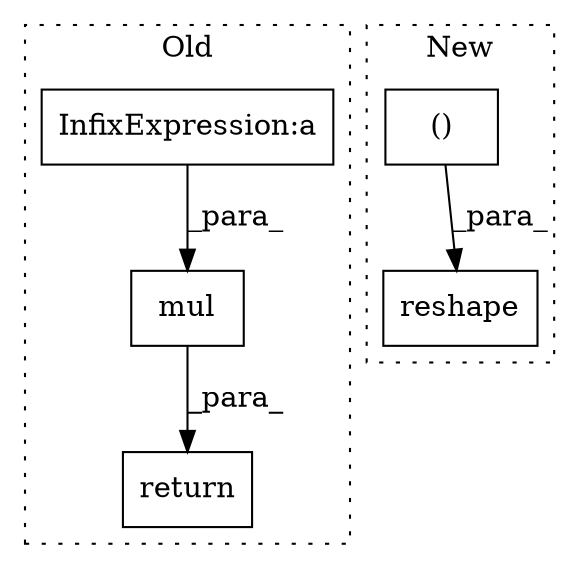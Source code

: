 digraph G {
subgraph cluster0 {
1 [label="mul" a="32" s="1600,1662" l="4,1" shape="box"];
4 [label="InfixExpression:a" a="27" s="1535" l="3" shape="box"];
5 [label="return" a="41" s="1584" l="7" shape="box"];
label = "Old";
style="dotted";
}
subgraph cluster1 {
2 [label="reshape" a="32" s="1361,1428" l="8,2" shape="box"];
3 [label="()" a="106" s="1381" l="47" shape="box"];
label = "New";
style="dotted";
}
1 -> 5 [label="_para_"];
3 -> 2 [label="_para_"];
4 -> 1 [label="_para_"];
}